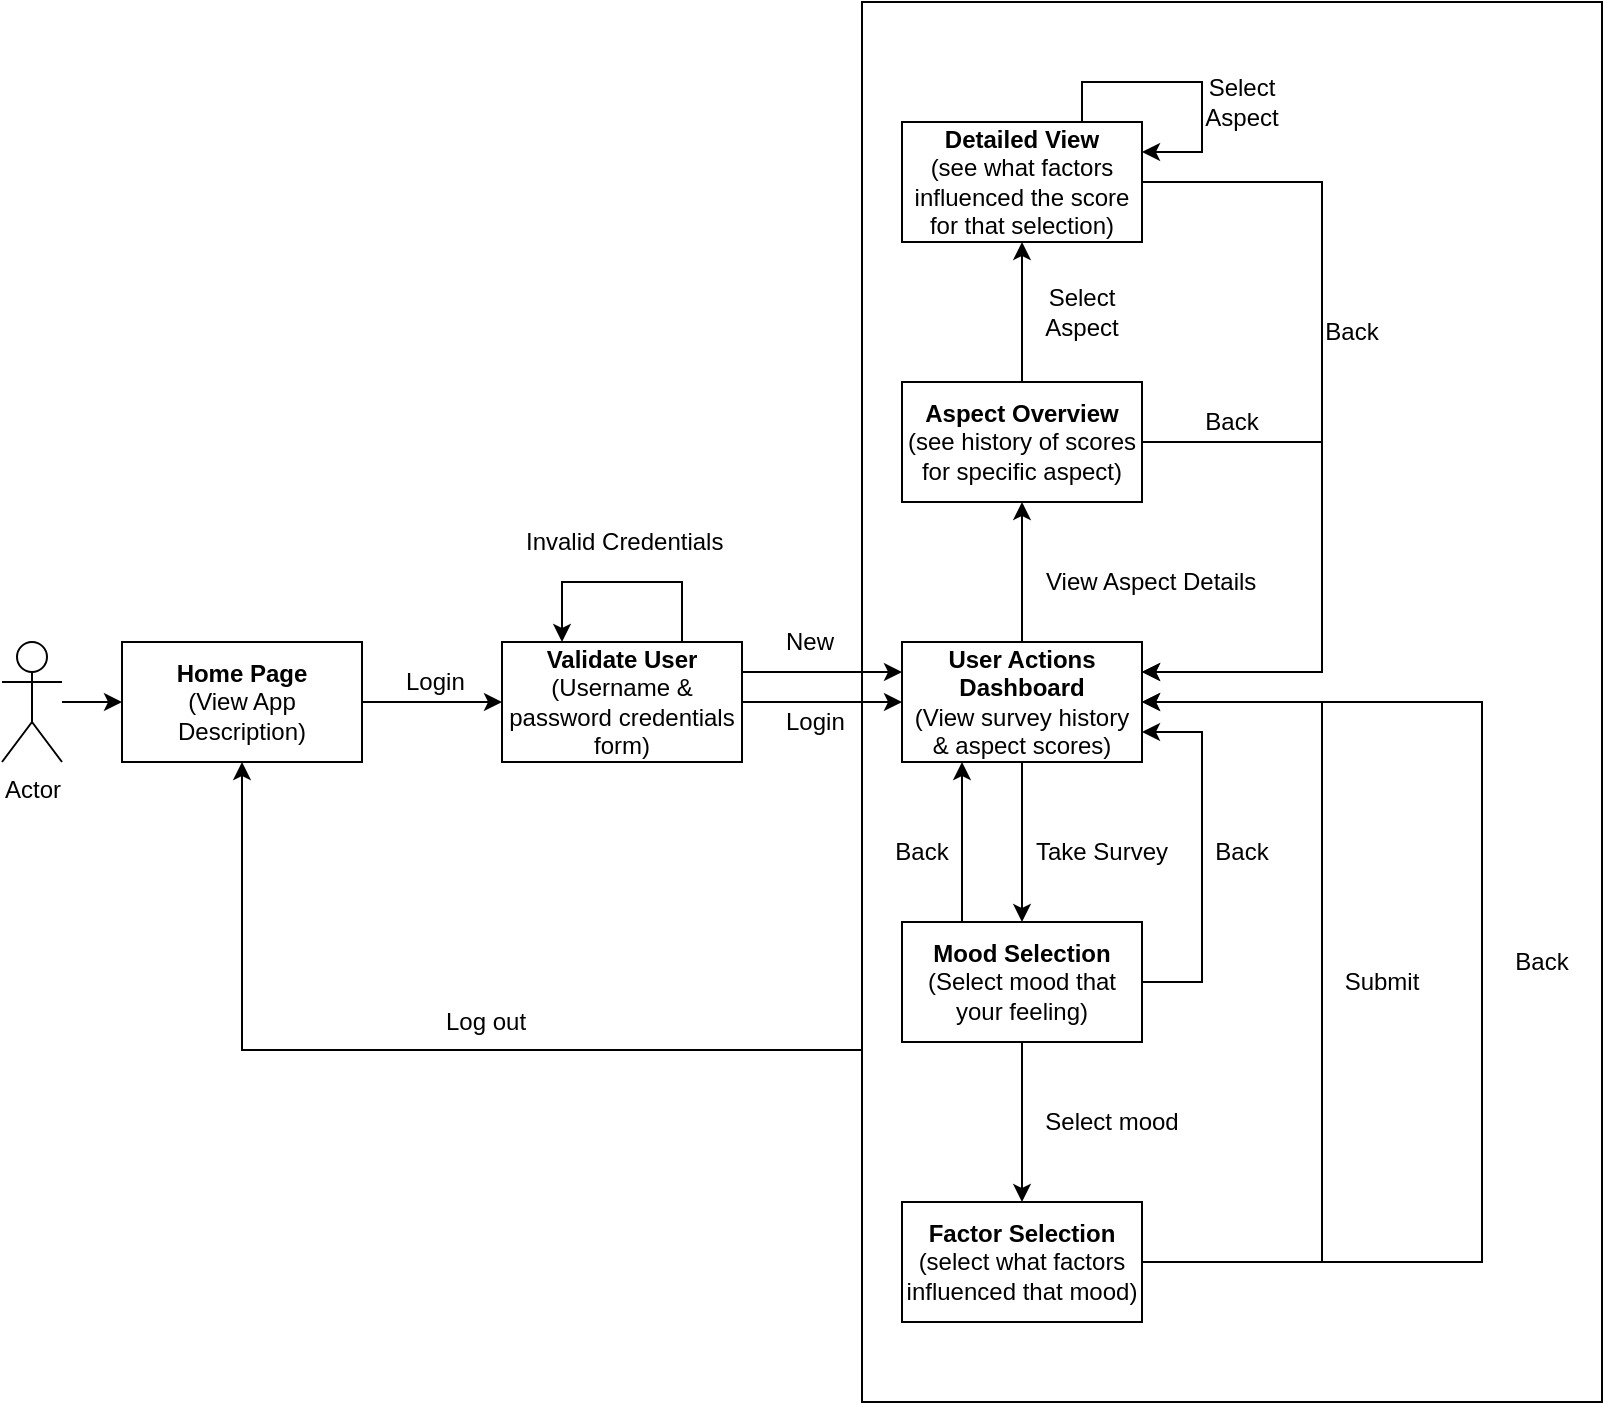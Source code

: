 <mxfile version="12.2.0" type="device" pages="1"><diagram id="Xv8PPQ8f1b7BCxxy1GSm" name="Page-1"><mxGraphModel dx="932" dy="528" grid="1" gridSize="10" guides="1" tooltips="1" connect="1" arrows="1" fold="1" page="1" pageScale="1" pageWidth="850" pageHeight="1100" math="0" shadow="0"><root><mxCell id="0"/><mxCell id="1" parent="0"/><mxCell id="iF4Nw6GQS7AjxdaJGJa5-29" style="edgeStyle=orthogonalEdgeStyle;rounded=0;orthogonalLoop=1;jettySize=auto;html=1;entryX=0.5;entryY=1;entryDx=0;entryDy=0;exitX=0.003;exitY=0.68;exitDx=0;exitDy=0;exitPerimeter=0;" edge="1" parent="1" source="iF4Nw6GQS7AjxdaJGJa5-26" target="iF4Nw6GQS7AjxdaJGJa5-27"><mxGeometry relative="1" as="geometry"><Array as="points"><mxPoint x="441" y="604"/><mxPoint x="130" y="604"/></Array></mxGeometry></mxCell><mxCell id="iF4Nw6GQS7AjxdaJGJa5-26" value="" style="rounded=0;whiteSpace=wrap;html=1;" vertex="1" parent="1"><mxGeometry x="440" y="80" width="370" height="700" as="geometry"/></mxCell><mxCell id="iF4Nw6GQS7AjxdaJGJa5-5" style="edgeStyle=orthogonalEdgeStyle;rounded=0;orthogonalLoop=1;jettySize=auto;html=1;entryX=0;entryY=0.5;entryDx=0;entryDy=0;" edge="1" parent="1" source="iF4Nw6GQS7AjxdaJGJa5-1" target="iF4Nw6GQS7AjxdaJGJa5-27"><mxGeometry relative="1" as="geometry"><mxPoint x="40" y="430" as="targetPoint"/></mxGeometry></mxCell><mxCell id="iF4Nw6GQS7AjxdaJGJa5-1" value="Actor" style="shape=umlActor;verticalLabelPosition=bottom;labelBackgroundColor=#ffffff;verticalAlign=top;html=1;outlineConnect=0;" vertex="1" parent="1"><mxGeometry x="10" y="400" width="30" height="60" as="geometry"/></mxCell><mxCell id="iF4Nw6GQS7AjxdaJGJa5-10" value="" style="edgeStyle=orthogonalEdgeStyle;rounded=0;orthogonalLoop=1;jettySize=auto;html=1;" edge="1" parent="1" source="iF4Nw6GQS7AjxdaJGJa5-2" target="iF4Nw6GQS7AjxdaJGJa5-9"><mxGeometry relative="1" as="geometry"/></mxCell><mxCell id="iF4Nw6GQS7AjxdaJGJa5-11" style="edgeStyle=orthogonalEdgeStyle;rounded=0;orthogonalLoop=1;jettySize=auto;html=1;entryX=0;entryY=0.25;entryDx=0;entryDy=0;exitX=1;exitY=0.25;exitDx=0;exitDy=0;" edge="1" parent="1" source="iF4Nw6GQS7AjxdaJGJa5-2" target="iF4Nw6GQS7AjxdaJGJa5-9"><mxGeometry relative="1" as="geometry"/></mxCell><mxCell id="iF4Nw6GQS7AjxdaJGJa5-2" value="&lt;b&gt;Validate User&lt;/b&gt;&lt;br&gt;(Username &amp;amp; password credentials form)" style="rounded=0;whiteSpace=wrap;html=1;" vertex="1" parent="1"><mxGeometry x="260" y="400" width="120" height="60" as="geometry"/></mxCell><mxCell id="iF4Nw6GQS7AjxdaJGJa5-17" style="edgeStyle=orthogonalEdgeStyle;rounded=0;orthogonalLoop=1;jettySize=auto;html=1;" edge="1" parent="1" source="iF4Nw6GQS7AjxdaJGJa5-9"><mxGeometry relative="1" as="geometry"><mxPoint x="520" y="540" as="targetPoint"/></mxGeometry></mxCell><mxCell id="iF4Nw6GQS7AjxdaJGJa5-22" style="edgeStyle=orthogonalEdgeStyle;rounded=0;orthogonalLoop=1;jettySize=auto;html=1;" edge="1" parent="1" source="iF4Nw6GQS7AjxdaJGJa5-9"><mxGeometry relative="1" as="geometry"><mxPoint x="520" y="330" as="targetPoint"/></mxGeometry></mxCell><mxCell id="iF4Nw6GQS7AjxdaJGJa5-9" value="&lt;b&gt;User Actions Dashboard&lt;/b&gt;&lt;br&gt;(View survey history &amp;amp; aspect scores)" style="rounded=0;whiteSpace=wrap;html=1;" vertex="1" parent="1"><mxGeometry x="460" y="400" width="120" height="60" as="geometry"/></mxCell><mxCell id="iF4Nw6GQS7AjxdaJGJa5-6" value="Login" style="text;html=1;resizable=0;points=[];autosize=1;align=left;verticalAlign=top;spacingTop=-4;" vertex="1" parent="1"><mxGeometry x="210" y="410" width="40" height="20" as="geometry"/></mxCell><mxCell id="iF4Nw6GQS7AjxdaJGJa5-7" style="edgeStyle=orthogonalEdgeStyle;rounded=0;orthogonalLoop=1;jettySize=auto;html=1;exitX=0.75;exitY=0;exitDx=0;exitDy=0;entryX=0.25;entryY=0;entryDx=0;entryDy=0;" edge="1" parent="1" source="iF4Nw6GQS7AjxdaJGJa5-2" target="iF4Nw6GQS7AjxdaJGJa5-2"><mxGeometry relative="1" as="geometry"><Array as="points"><mxPoint x="350" y="370"/><mxPoint x="290" y="370"/></Array></mxGeometry></mxCell><mxCell id="iF4Nw6GQS7AjxdaJGJa5-8" value="Invalid Credentials" style="text;html=1;resizable=0;points=[];autosize=1;align=left;verticalAlign=top;spacingTop=-4;" vertex="1" parent="1"><mxGeometry x="270" y="340" width="110" height="20" as="geometry"/></mxCell><mxCell id="iF4Nw6GQS7AjxdaJGJa5-12" value="New" style="text;html=1;resizable=0;points=[];autosize=1;align=left;verticalAlign=top;spacingTop=-4;" vertex="1" parent="1"><mxGeometry x="400" y="390" width="40" height="20" as="geometry"/></mxCell><mxCell id="iF4Nw6GQS7AjxdaJGJa5-13" value="Login" style="text;html=1;resizable=0;points=[];autosize=1;align=left;verticalAlign=top;spacingTop=-4;" vertex="1" parent="1"><mxGeometry x="400" y="430" width="40" height="20" as="geometry"/></mxCell><mxCell id="iF4Nw6GQS7AjxdaJGJa5-19" value="Take Survey" style="text;html=1;resizable=0;points=[];autosize=1;align=left;verticalAlign=top;spacingTop=-4;" vertex="1" parent="1"><mxGeometry x="525" y="495" width="80" height="20" as="geometry"/></mxCell><mxCell id="iF4Nw6GQS7AjxdaJGJa5-23" value="View Aspect Details" style="text;html=1;resizable=0;points=[];autosize=1;align=left;verticalAlign=top;spacingTop=-4;" vertex="1" parent="1"><mxGeometry x="530" y="360" width="120" height="20" as="geometry"/></mxCell><mxCell id="iF4Nw6GQS7AjxdaJGJa5-28" style="edgeStyle=orthogonalEdgeStyle;rounded=0;orthogonalLoop=1;jettySize=auto;html=1;entryX=0;entryY=0.5;entryDx=0;entryDy=0;" edge="1" parent="1" source="iF4Nw6GQS7AjxdaJGJa5-27" target="iF4Nw6GQS7AjxdaJGJa5-2"><mxGeometry relative="1" as="geometry"/></mxCell><mxCell id="iF4Nw6GQS7AjxdaJGJa5-27" value="&lt;b&gt;Home Page&lt;/b&gt;&lt;br&gt;(View App Description)" style="rounded=0;whiteSpace=wrap;html=1;" vertex="1" parent="1"><mxGeometry x="70" y="400" width="120" height="60" as="geometry"/></mxCell><mxCell id="iF4Nw6GQS7AjxdaJGJa5-30" value="Log out" style="text;html=1;resizable=0;points=[];autosize=1;align=left;verticalAlign=top;spacingTop=-4;" vertex="1" parent="1"><mxGeometry x="230" y="580" width="60" height="20" as="geometry"/></mxCell><mxCell id="iF4Nw6GQS7AjxdaJGJa5-33" value="" style="edgeStyle=orthogonalEdgeStyle;rounded=0;orthogonalLoop=1;jettySize=auto;html=1;" edge="1" parent="1" source="iF4Nw6GQS7AjxdaJGJa5-31" target="iF4Nw6GQS7AjxdaJGJa5-32"><mxGeometry relative="1" as="geometry"/></mxCell><mxCell id="iF4Nw6GQS7AjxdaJGJa5-37" style="edgeStyle=orthogonalEdgeStyle;rounded=0;orthogonalLoop=1;jettySize=auto;html=1;exitX=0.25;exitY=0;exitDx=0;exitDy=0;entryX=0.25;entryY=1;entryDx=0;entryDy=0;" edge="1" parent="1" source="iF4Nw6GQS7AjxdaJGJa5-31" target="iF4Nw6GQS7AjxdaJGJa5-9"><mxGeometry relative="1" as="geometry"/></mxCell><mxCell id="iF4Nw6GQS7AjxdaJGJa5-39" style="edgeStyle=orthogonalEdgeStyle;rounded=0;orthogonalLoop=1;jettySize=auto;html=1;entryX=1;entryY=0.75;entryDx=0;entryDy=0;exitX=1;exitY=0.5;exitDx=0;exitDy=0;" edge="1" parent="1" source="iF4Nw6GQS7AjxdaJGJa5-31" target="iF4Nw6GQS7AjxdaJGJa5-9"><mxGeometry relative="1" as="geometry"><Array as="points"><mxPoint x="610" y="570"/><mxPoint x="610" y="445"/></Array></mxGeometry></mxCell><mxCell id="iF4Nw6GQS7AjxdaJGJa5-31" value="&lt;b&gt;Mood Selection&lt;/b&gt;&lt;br&gt;(Select mood that your feeling)" style="rounded=0;whiteSpace=wrap;html=1;" vertex="1" parent="1"><mxGeometry x="460" y="540" width="120" height="60" as="geometry"/></mxCell><mxCell id="iF4Nw6GQS7AjxdaJGJa5-35" style="edgeStyle=orthogonalEdgeStyle;rounded=0;orthogonalLoop=1;jettySize=auto;html=1;entryX=1;entryY=0.5;entryDx=0;entryDy=0;" edge="1" parent="1" source="iF4Nw6GQS7AjxdaJGJa5-32" target="iF4Nw6GQS7AjxdaJGJa5-9"><mxGeometry relative="1" as="geometry"><mxPoint x="580" y="420" as="targetPoint"/><Array as="points"><mxPoint x="670" y="710"/><mxPoint x="670" y="430"/></Array></mxGeometry></mxCell><mxCell id="iF4Nw6GQS7AjxdaJGJa5-41" style="edgeStyle=orthogonalEdgeStyle;rounded=0;orthogonalLoop=1;jettySize=auto;html=1;exitX=1;exitY=0.5;exitDx=0;exitDy=0;entryX=1;entryY=0.5;entryDx=0;entryDy=0;" edge="1" parent="1" source="iF4Nw6GQS7AjxdaJGJa5-32" target="iF4Nw6GQS7AjxdaJGJa5-9"><mxGeometry relative="1" as="geometry"><mxPoint x="579" y="420" as="targetPoint"/><Array as="points"><mxPoint x="750" y="710"/><mxPoint x="750" y="430"/></Array></mxGeometry></mxCell><mxCell id="iF4Nw6GQS7AjxdaJGJa5-32" value="&lt;b&gt;Factor Selection&lt;/b&gt;&lt;br&gt;(select what factors influenced that mood)" style="rounded=0;whiteSpace=wrap;html=1;" vertex="1" parent="1"><mxGeometry x="460" y="680" width="120" height="60" as="geometry"/></mxCell><mxCell id="iF4Nw6GQS7AjxdaJGJa5-34" value="Select mood" style="text;html=1;strokeColor=none;fillColor=none;align=center;verticalAlign=middle;whiteSpace=wrap;rounded=0;" vertex="1" parent="1"><mxGeometry x="520" y="630" width="90" height="20" as="geometry"/></mxCell><mxCell id="iF4Nw6GQS7AjxdaJGJa5-36" value="Submit" style="text;html=1;strokeColor=none;fillColor=none;align=center;verticalAlign=middle;whiteSpace=wrap;rounded=0;" vertex="1" parent="1"><mxGeometry x="680" y="560" width="40" height="20" as="geometry"/></mxCell><mxCell id="iF4Nw6GQS7AjxdaJGJa5-38" value="Back" style="text;html=1;strokeColor=none;fillColor=none;align=center;verticalAlign=middle;whiteSpace=wrap;rounded=0;" vertex="1" parent="1"><mxGeometry x="450" y="495" width="40" height="20" as="geometry"/></mxCell><mxCell id="iF4Nw6GQS7AjxdaJGJa5-40" value="Back" style="text;html=1;strokeColor=none;fillColor=none;align=center;verticalAlign=middle;whiteSpace=wrap;rounded=0;" vertex="1" parent="1"><mxGeometry x="610" y="495" width="40" height="20" as="geometry"/></mxCell><mxCell id="iF4Nw6GQS7AjxdaJGJa5-42" value="Back" style="text;html=1;strokeColor=none;fillColor=none;align=center;verticalAlign=middle;whiteSpace=wrap;rounded=0;" vertex="1" parent="1"><mxGeometry x="760" y="550" width="40" height="20" as="geometry"/></mxCell><mxCell id="iF4Nw6GQS7AjxdaJGJa5-47" style="edgeStyle=orthogonalEdgeStyle;rounded=0;orthogonalLoop=1;jettySize=auto;html=1;" edge="1" parent="1" source="iF4Nw6GQS7AjxdaJGJa5-43" target="iF4Nw6GQS7AjxdaJGJa5-46"><mxGeometry relative="1" as="geometry"/></mxCell><mxCell id="iF4Nw6GQS7AjxdaJGJa5-43" value="&lt;b&gt;Aspect Overview&lt;/b&gt;&lt;br&gt;(see history of scores for specific aspect)" style="rounded=0;whiteSpace=wrap;html=1;" vertex="1" parent="1"><mxGeometry x="460" y="270" width="120" height="60" as="geometry"/></mxCell><mxCell id="iF4Nw6GQS7AjxdaJGJa5-51" style="edgeStyle=orthogonalEdgeStyle;rounded=0;orthogonalLoop=1;jettySize=auto;html=1;entryX=1;entryY=0.25;entryDx=0;entryDy=0;exitX=1;exitY=0.5;exitDx=0;exitDy=0;" edge="1" parent="1" source="iF4Nw6GQS7AjxdaJGJa5-46" target="iF4Nw6GQS7AjxdaJGJa5-9"><mxGeometry relative="1" as="geometry"><Array as="points"><mxPoint x="670" y="170"/><mxPoint x="670" y="415"/></Array></mxGeometry></mxCell><mxCell id="iF4Nw6GQS7AjxdaJGJa5-46" value="&lt;b&gt;Detailed View&lt;/b&gt;&lt;br&gt;(see what factors influenced the score for that selection)" style="rounded=0;whiteSpace=wrap;html=1;" vertex="1" parent="1"><mxGeometry x="460" y="140" width="120" height="60" as="geometry"/></mxCell><mxCell id="iF4Nw6GQS7AjxdaJGJa5-48" value="Select Aspect" style="text;html=1;strokeColor=none;fillColor=none;align=center;verticalAlign=middle;whiteSpace=wrap;rounded=0;" vertex="1" parent="1"><mxGeometry x="530" y="225" width="40" height="20" as="geometry"/></mxCell><mxCell id="iF4Nw6GQS7AjxdaJGJa5-49" style="edgeStyle=orthogonalEdgeStyle;rounded=0;orthogonalLoop=1;jettySize=auto;html=1;entryX=1;entryY=0.25;entryDx=0;entryDy=0;exitX=0.75;exitY=0;exitDx=0;exitDy=0;" edge="1" parent="1" source="iF4Nw6GQS7AjxdaJGJa5-46" target="iF4Nw6GQS7AjxdaJGJa5-46"><mxGeometry relative="1" as="geometry"><Array as="points"><mxPoint x="550" y="120"/><mxPoint x="610" y="120"/><mxPoint x="610" y="155"/></Array></mxGeometry></mxCell><mxCell id="iF4Nw6GQS7AjxdaJGJa5-50" value="Select Aspect" style="text;html=1;strokeColor=none;fillColor=none;align=center;verticalAlign=middle;whiteSpace=wrap;rounded=0;" vertex="1" parent="1"><mxGeometry x="610" y="120" width="40" height="20" as="geometry"/></mxCell><mxCell id="iF4Nw6GQS7AjxdaJGJa5-52" value="Back" style="text;html=1;strokeColor=none;fillColor=none;align=center;verticalAlign=middle;whiteSpace=wrap;rounded=0;" vertex="1" parent="1"><mxGeometry x="665" y="235" width="40" height="20" as="geometry"/></mxCell><mxCell id="iF4Nw6GQS7AjxdaJGJa5-53" style="edgeStyle=orthogonalEdgeStyle;rounded=0;orthogonalLoop=1;jettySize=auto;html=1;entryX=1;entryY=0.25;entryDx=0;entryDy=0;exitX=1;exitY=0.5;exitDx=0;exitDy=0;" edge="1" parent="1" source="iF4Nw6GQS7AjxdaJGJa5-43" target="iF4Nw6GQS7AjxdaJGJa5-9"><mxGeometry relative="1" as="geometry"><mxPoint x="590" y="180" as="sourcePoint"/><mxPoint x="590" y="425" as="targetPoint"/><Array as="points"><mxPoint x="670" y="300"/><mxPoint x="670" y="415"/></Array></mxGeometry></mxCell><mxCell id="iF4Nw6GQS7AjxdaJGJa5-54" value="Back" style="text;html=1;strokeColor=none;fillColor=none;align=center;verticalAlign=middle;whiteSpace=wrap;rounded=0;" vertex="1" parent="1"><mxGeometry x="605" y="280" width="40" height="20" as="geometry"/></mxCell></root></mxGraphModel></diagram></mxfile>